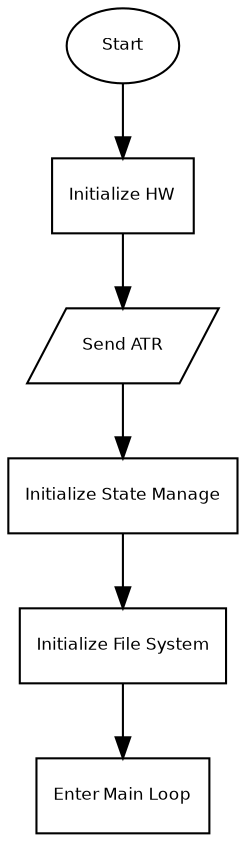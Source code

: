 digraph Main {

 node [
         fontname = "Bitstream Vera Sans"
         fontsize = 8
         shape = "record"
     ]

 edge [
         fontname = "Bitstream Vera Sans"
         fontsize = 8
         fontcolor = "Red"
     ]

// all blocks
start [label="Start", shape="oval"];
hal_init [label="Initialize HW", shape="box"];
send_ATR [label="Send ATR", shape="parallelogram"];
state_init [label="Initialize State Manage", shape="box"];
fs_init  [label="Initialize File System", shape="box"];
main_loop [label="Enter Main Loop", shape="box"];

// relations
start -> hal_init;
hal_init -> send_ATR;
send_ATR -> state_init;
state_init -> fs_init;
fs_init -> main_loop;

}